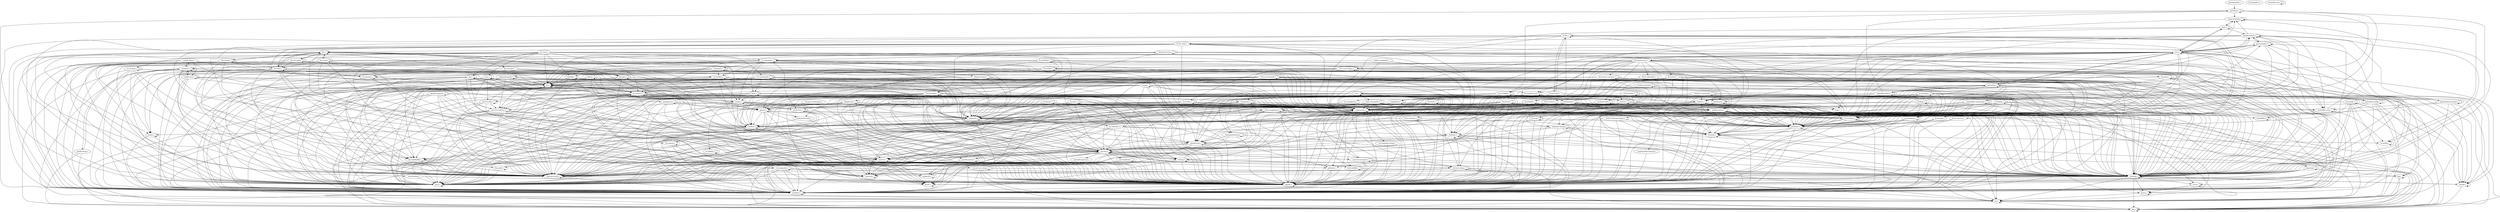 digraph G {
    subgraph 1 {
        graph [ label=src ];
        subgraph 7 {
            graph [ label=src ];
            subgraph 68 {
                graph [ label=lib_config ];
                69 [ label="get.c",metric1=106 ];
                70 [ label="set.c",metric1=43 ];
                71 [ label="parse.c",metric1=107 ];
                72 [ label="write.c",metric1=115 ];
            }
            subgraph 73 {
                graph [ label=core ];
                74 [ label="args.c",metric1=8 ];
                75 [ label="channels.c",metric1=107 ];
                76 [ label="channels-setup.c",metric1=39 ];
                77 [ label="commands.c",metric1=267 ];
                78 [ label="chat-commands.c",metric1=131 ];
                79 [ label="chat-protocols.c",metric1=46 ];
                80 [ label="chatnets.c",metric1=55 ];
                81 [ label="core.c",metric1=36 ];
                82 [ label="expandos.c",metric1=472 ];
                83 [ label="ignore.c",metric1=129 ];
                84 [ label="levels.c",metric1=57 ];
                85 [ label="line-split.c",metric1=30 ];
                86 [ label="log.c",metric1=142 ];
                87 [ label="log-away.c",metric1=26 ];
                88 [ label="masks.c",metric1=47 ];
                89 [ label="misc.c",metric1=479 ];
                90 [ label="modules.c",metric1=61 ];
                91 [ label="modules-load.c",metric1=101 ];
                92 [ label="net-disconnect.c",metric1=38 ];
                93 [ label="net-nonblock.c",metric1=80 ];
                94 [ label="net-sendbuffer.c",metric1=44 ];
                95 [ label="network.c",metric1=164 ];
                96 [ label="network-openssl.c",metric1=18 ];
                97 [ label="nicklist.c",metric1=289 ];
                98 [ label="nickmatch-cache.c",metric1=34 ];
                99 [ label="pidwait.c",metric1=15 ];
                100 [ label="queries.c",metric1=70 ];
                101 [ label="rawlog.c",metric1=76 ];
                102 [ label="recode.c",metric1=57 ];
                103 [ label="servers.c",metric1=185 ];
                104 [ label="servers-reconnect.c",metric1=119 ];
                105 [ label="servers-setup.c",metric1=196 ];
                106 [ label="session.c",metric1=104 ];
                107 [ label="settings.c",metric1=205 ];
                108 [ label="signals.c",metric1=133 ];
                109 [ label="special-vars.c",metric1=279 ];
                110 [ label="write-buffer.c",metric1=32 ];
            }
            subgraph 111 {
                graph [ label=irc ];
                subgraph 112 {
                    graph [ label=core ];
                    113 [ label="bans.c",metric1=236 ];
                    114 [ label="ctcp.c",metric1=125 ];
                    115 [ label="channels-query.c",metric1=180 ];
                    116 [ label="channel-events.c",metric1=189 ];
                    117 [ label="channel-rejoin.c",metric1=210 ];
                    118 [ label="irc.c",metric1=130 ];
                    119 [ label="irc-channels.c",metric1=168 ];
                    120 [ label="irc-chatnets.c",metric1=67 ];
                    121 [ label="irc-commands.c",metric1=1063 ];
                    122 [ label="irc-expandos.c",metric1=141 ];
                    123 [ label="irc-masks.c",metric1=16 ];
                    124 [ label="irc-nicklist.c",metric1=269 ];
                    125 [ label="irc-queries.c",metric1=23 ];
                    126 [ label="irc-servers.c",metric1=318 ];
                    127 [ label="irc-servers-reconnect.c",metric1=82 ];
                    128 [ label="irc-servers-setup.c",metric1=123 ];
                    129 [ label="irc-session.c",metric1=108 ];
                    130 [ label="lag.c",metric1=46 ];
                    131 [ label="massjoin.c",metric1=177 ];
                    132 [ label="modes.c",metric1=835 ];
                    133 [ label="mode-lists.c",metric1=59 ];
                    134 [ label="netsplit.c",metric1=238 ];
                    135 [ label="servers-idle.c",metric1=65 ];
                    136 [ label="servers-redirect.c",metric1=198 ];
                    10954 [ label="irc-core.c",metric1=15 ];
                    10955 [ label="irc-channels-setup.c",metric1=2 ];
                }
                subgraph 137 {
                    graph [ label=dcc ];
                    138 [ label="dcc.c",metric1=185 ];
                    139 [ label="dcc-chat.c",metric1=367 ];
                    140 [ label="dcc-get.c",metric1=150 ];
                    141 [ label="dcc-send.c",metric1=132 ];
                    142 [ label="dcc-resume.c",metric1=67 ];
                    143 [ label="dcc-autoget.c",metric1=23 ];
                    144 [ label="dcc-queue.c",metric1=103 ];
                    145 [ label="dcc-server.c",metric1=170 ];
                }
                subgraph 146 {
                    graph [ label=flood ];
                    147 [ label="autoignore.c",metric1=23 ];
                    148 [ label="flood.c",metric1=137 ];
                }
                subgraph 149 {
                    graph [ label=notifylist ];
                    150 [ label="notifylist.c",metric1=164 ];
                    151 [ label="notify-commands.c",metric1=23 ];
                    152 [ label="notify-ison.c",metric1=82 ];
                    153 [ label="notify-setup.c",metric1=15 ];
                    154 [ label="notify-whois.c",metric1=52 ];
                }
            }
            subgraph 155 {
                graph [ label=fe_common ];
                subgraph 156 {
                    graph [ label=core ];
                    157 [ label="chat-completion.c",metric1=523 ];
                    158 [ label="command-history.c",metric1=66 ];
                    159 [ label="completion.c",metric1=325 ];
                    160 [ label="fe-channels.c",metric1=258 ];
                    161 [ label="fe-common-core.c",metric1=71 ];
                    162 [ label="fe-core-commands.c",metric1=80 ];
                    163 [ label="fe-exec.c",metric1=184 ];
                    164 [ label="fe-expandos.c",metric1=19 ];
                    165 [ label="fe-help.c",metric1=63 ];
                    166 [ label="fe-ignore.c",metric1=70 ];
                    167 [ label="fe-ignore-messages.c",metric1=36 ];
                    168 [ label="fe-log.c",metric1=219 ];
                    169 [ label="fe-messages.c",metric1=239 ];
                    170 [ label="fe-modules.c",metric1=54 ];
                    171 [ label="fe-queries.c",metric1=157 ];
                    172 [ label="fe-server.c",metric1=121 ];
                    173 [ label="fe-settings.c",metric1=123 ];
                    174 [ label="wcwidth.c",metric1=27 ];
                    175 [ label="formats.c",metric1=410 ];
                    176 [ label="hilight-text.c",metric1=199 ];
                    177 [ label="keyboard.c",metric1=262 ];
                    178 [ label="printtext.c",metric1=129 ];
                    179 [ label="fe-recode.c",metric1=46 ];
                    180 [ label="themes.c",metric1=405 ];
                    181 [ label="window-activity.c",metric1=33 ];
                    182 [ label="window-commands.c",metric1=168 ];
                    183 [ label="window-items.c",metric1=78 ];
                    184 [ label="windows-layout.c",metric1=90 ];
                    185 [ label="fe-windows.c",metric1=173 ];
                }
                subgraph 186 {
                    graph [ label=irc ];
                    196 [ label="fe-irc-channels.c",metric1=44 ];
                    197 [ label="fe-irc-commands.c",metric1=398 ];
                    198 [ label="fe-irc-messages.c",metric1=170 ];
                    199 [ label="fe-irc-queries.c",metric1=21 ];
                    200 [ label="fe-irc-server.c",metric1=72 ];
                    201 [ label="fe-ircnet.c",metric1=105 ];
                    202 [ label="fe-ctcp.c",metric1=40 ];
                    203 [ label="fe-events.c",metric1=216 ];
                    204 [ label="fe-events-numeric.c",metric1=405 ];
                    205 [ label="fe-modes.c",metric1=62 ];
                    206 [ label="fe-netjoin.c",metric1=214 ];
                    207 [ label="fe-netsplit.c",metric1=144 ];
                    208 [ label="fe-whois.c",metric1=166 ];
                    209 [ label="irc-completion.c",metric1=13 ];
                    10957 [ label="fe-common-irc.c",metric1=1 ];
                    subgraph 187 {
                        graph [ label=dcc ];
                        188 [ label="fe-dcc.c",metric1=52 ];
                        189 [ label="fe-dcc-chat.c",metric1=198 ];
                        190 [ label="fe-dcc-chat-messages.c",metric1=34 ];
                        191 [ label="fe-dcc-get.c",metric1=79 ];
                        192 [ label="fe-dcc-send.c",metric1=91 ];
                        193 [ label="fe-dcc-server.c",metric1=27 ];
                    }
                    subgraph 194 {
                        graph [ label=notifylist ];
                        195 [ label="fe-notifylist.c",metric1=98 ];
                    }
                }
            }
            subgraph 210 {
                graph [ label=fe_text ];
                211 [ label="gui-entry.c",metric1=402 ];
                212 [ label="gui-expandos.c",metric1=28 ];
                213 [ label="gui-printtext.c",metric1=65 ];
                214 [ label="gui-readline.c",metric1=238 ];
                215 [ label="gui-windows.c",metric1=72 ];
                216 [ label="lastlog.c",metric1=58 ];
                217 [ label="mainwindows.c",metric1=218 ];
                218 [ label="mainwindow-activity.c",metric1=11 ];
                219 [ label="mainwindows-layout.c",metric1=66 ];
                220 [ label="statusbar.c",metric1=233 ];
                221 [ label="statusbar-config.c",metric1=166 ];
                222 [ label="statusbar-items.c",metric1=133 ];
                223 [ label="term.c",metric1=33 ];
                224 [ label="term-dummy.c",metric1=48 ];
                225 [ label="term-terminfo.c",metric1=199 ];
                226 [ label="terminfo-core.c",metric1=259 ];
                227 [ label="textbuffer.c",metric1=184 ];
                228 [ label="textbuffer-commands.c",metric1=84 ];
                229 [ label="textbuffer-view.c",metric1=338 ];
                10956 [ label="irssi.c",metric1=31 ];
            }
        }
    }
    180 -> 70;
    180 -> 89;
    180 -> 72;
    180 -> 175;
    180 -> 69;
    180 -> 107;
    180 -> 109;
    180 -> 71;
    180 -> 77;
    180 -> 178;
    180 -> 180;
    180 -> 108;
    189 -> 138;
    189 -> 139;
    189 -> 190;
    189 -> 77;
    189 -> 107;
    189 -> 169;
    189 -> 108;
    189 -> 90;
    189 -> 125;
    189 -> 178;
    189 -> 157;
    189 -> 100;
    134 -> 97;
    134 -> 118;
    134 -> 108;
    134 -> 134;
    134 -> 90;
    134 -> 79;
    125 -> 108;
    125 -> 79;
    125 -> 118;
    125 -> 100;
    125 -> 125;
    224 -> 89;
    224 -> 108;
    100 -> 103;
    100 -> 108;
    100 -> 100;
    100 -> 90;
    10956 -> 178;
    10956 -> 107;
    10956 -> 90;
    10956 -> 10957;
    10956 -> 223;
    10956 -> 219;
    10956 -> 217;
    10956 -> 229;
    10956 -> 220;
    10956 -> 218;
    10956 -> 180;
    10956 -> 228;
    10956 -> 224;
    10956 -> 213;
    10956 -> 91;
    10956 -> 215;
    10956 -> 214;
    10956 -> 161;
    10956 -> 225;
    10956 -> 10956;
    10956 -> 74;
    10956 -> 81;
    10956 -> 106;
    10956 -> 108;
    195 -> 107;
    195 -> 195;
    195 -> 103;
    195 -> 150;
    195 -> 90;
    195 -> 79;
    195 -> 89;
    195 -> 178;
    195 -> 180;
    195 -> 108;
    195 -> 77;
    101 -> 90;
    101 -> 107;
    101 -> 89;
    101 -> 110;
    101 -> 77;
    101 -> 101;
    101 -> 108;
    118 -> 89;
    118 -> 103;
    118 -> 108;
    118 -> 94;
    118 -> 90;
    118 -> 79;
    118 -> 118;
    118 -> 126;
    118 -> 101;
    118 -> 136;
    152 -> 108;
    152 -> 89;
    152 -> 136;
    152 -> 118;
    152 -> 152;
    152 -> 90;
    152 -> 79;
    152 -> 150;
    152 -> 107;
    206 -> 118;
    206 -> 178;
    206 -> 107;
    206 -> 90;
    206 -> 89;
    206 -> 79;
    206 -> 206;
    206 -> 83;
    206 -> 134;
    206 -> 108;
    135 -> 108;
    135 -> 118;
    135 -> 136;
    135 -> 90;
    135 -> 79;
    135 -> 135;
    178 -> 107;
    178 -> 90;
    178 -> 108;
    178 -> 175;
    178 -> 178;
    97 -> 89;
    97 -> 108;
    97 -> 88;
    97 -> 90;
    97 -> 97;
    229 -> 174;
    229 -> 225;
    229 -> 227;
    229 -> 229;
    228 -> 84;
    228 -> 108;
    228 -> 89;
    228 -> 228;
    228 -> 185;
    228 -> 107;
    228 -> 178;
    228 -> 215;
    228 -> 229;
    228 -> 77;
    204 -> 108;
    204 -> 107;
    204 -> 133;
    204 -> 89;
    204 -> 204;
    204 -> 75;
    204 -> 79;
    204 -> 90;
    204 -> 102;
    204 -> 178;
    204 -> 118;
    204 -> 200;
    176 -> 84;
    176 -> 75;
    176 -> 97;
    176 -> 98;
    176 -> 77;
    176 -> 107;
    176 -> 70;
    176 -> 69;
    176 -> 178;
    176 -> 175;
    176 -> 89;
    176 -> 108;
    176 -> 176;
    197 -> 103;
    197 -> 185;
    197 -> 89;
    197 -> 75;
    197 -> 197;
    197 -> 118;
    197 -> 177;
    197 -> 175;
    197 -> 178;
    197 -> 126;
    197 -> 90;
    197 -> 79;
    197 -> 77;
    197 -> 108;
    161 -> 90;
    161 -> 107;
    161 -> 158;
    161 -> 160;
    161 -> 159;
    161 -> 74;
    161 -> 89;
    161 -> 161;
    161 -> 108;
    161 -> 109;
    128 -> 70;
    128 -> 108;
    128 -> 69;
    128 -> 90;
    128 -> 79;
    128 -> 128;
    128 -> 107;
    81 -> 99;
    81 -> 78;
    81 -> 75;
    81 -> 90;
    81 -> 80;
    81 -> 83;
    81 -> 101;
    81 -> 86;
    81 -> 97;
    81 -> 82;
    81 -> 87;
    81 -> 79;
    81 -> 110;
    81 -> 77;
    81 -> 103;
    81 -> 98;
    81 -> 92;
    81 -> 108;
    81 -> 89;
    81 -> 107;
    81 -> 81;
    81 -> 106;
    132 -> 136;
    132 -> 97;
    132 -> 133;
    132 -> 118;
    132 -> 107;
    132 -> 75;
    132 -> 90;
    132 -> 79;
    132 -> 108;
    132 -> 77;
    132 -> 132;
    98 -> 97;
    98 -> 108;
    179 -> 107;
    179 -> 90;
    179 -> 102;
    179 -> 108;
    179 -> 178;
    179 -> 69;
    179 -> 179;
    179 -> 70;
    179 -> 77;
    115 -> 132;
    115 -> 107;
    115 -> 136;
    115 -> 89;
    115 -> 115;
    115 -> 90;
    115 -> 118;
    115 -> 75;
    115 -> 79;
    115 -> 108;
    104 -> 105;
    104 -> 77;
    104 -> 107;
    104 -> 90;
    104 -> 108;
    104 -> 104;
    104 -> 103;
    208 -> 108;
    208 -> 89;
    208 -> 107;
    208 -> 90;
    208 -> 102;
    208 -> 208;
    208 -> 178;
    208 -> 118;
    106 -> 74;
    106 -> 97;
    106 -> 71;
    106 -> 72;
    106 -> 99;
    106 -> 77;
    106 -> 105;
    106 -> 69;
    106 -> 106;
    106 -> 94;
    106 -> 79;
    106 -> 103;
    106 -> 70;
    87 -> 86;
    87 -> 107;
    87 -> 108;
    87 -> 87;
    85 -> 85;
    85 -> 89;
    123 -> 123;
    123 -> 95;
    172 -> 105;
    172 -> 80;
    172 -> 79;
    172 -> 172;
    172 -> 185;
    172 -> 77;
    172 -> 108;
    172 -> 178;
    172 -> 95;
    171 -> 185;
    171 -> 77;
    171 -> 103;
    171 -> 79;
    171 -> 100;
    171 -> 175;
    171 -> 178;
    171 -> 108;
    171 -> 107;
    171 -> 171;
    171 -> 183;
    171 -> 90;
    77 -> 75;
    77 -> 69;
    77 -> 77;
    213 -> 178;
    213 -> 108;
    213 -> 213;
    213 -> 107;
    213 -> 175;
    154 -> 108;
    154 -> 82;
    154 -> 150;
    154 -> 90;
    154 -> 118;
    154 -> 152;
    154 -> 88;
    126 -> 94;
    126 -> 135;
    126 -> 108;
    126 -> 128;
    126 -> 127;
    126 -> 107;
    126 -> 103;
    126 -> 132;
    126 -> 89;
    126 -> 101;
    126 -> 136;
    126 -> 75;
    126 -> 102;
    126 -> 90;
    126 -> 126;
    126 -> 79;
    126 -> 118;
    113 -> 89;
    113 -> 75;
    113 -> 123;
    113 -> 97;
    113 -> 90;
    113 -> 108;
    113 -> 79;
    113 -> 77;
    113 -> 107;
    113 -> 132;
    113 -> 113;
    196 -> 90;
    196 -> 118;
    196 -> 75;
    196 -> 79;
    196 -> 185;
    196 -> 178;
    196 -> 108;
    78 -> 95;
    78 -> 105;
    78 -> 79;
    78 -> 104;
    78 -> 90;
    78 -> 109;
    78 -> 78;
    78 -> 101;
    78 -> 107;
    78 -> 103;
    78 -> 77;
    78 -> 108;
    91 -> 89;
    91 -> 77;
    91 -> 107;
    91 -> 90;
    91 -> 91;
    91 -> 108;
    218 -> 108;
    80 -> 109;
    80 -> 70;
    80 -> 69;
    80 -> 79;
    80 -> 80;
    80 -> 90;
    80 -> 108;
    216 -> 84;
    216 -> 108;
    216 -> 229;
    216 -> 185;
    216 -> 227;
    216 -> 107;
    216 -> 216;
    216 -> 77;
    216 -> 89;
    216 -> 178;
    168 -> 109;
    168 -> 79;
    168 -> 175;
    168 -> 161;
    168 -> 69;
    168 -> 103;
    168 -> 70;
    168 -> 108;
    168 -> 107;
    168 -> 180;
    168 -> 89;
    168 -> 84;
    168 -> 77;
    168 -> 178;
    168 -> 86;
    168 -> 168;
    10954 -> 108;
    10954 -> 126;
    10954 -> 118;
    10954 -> 129;
    10954 -> 119;
    10954 -> 122;
    10954 -> 79;
    10954 -> 114;
    10954 -> 121;
    10954 -> 120;
    10954 -> 134;
    10954 -> 107;
    10954 -> 90;
    10954 -> 125;
    10954 -> 130;
    192 -> 144;
    192 -> 107;
    192 -> 159;
    192 -> 89;
    192 -> 108;
    192 -> 90;
    192 -> 178;
    192 -> 188;
    165 -> 77;
    165 -> 165;
    165 -> 185;
    165 -> 175;
    165 -> 89;
    165 -> 107;
    165 -> 178;
    223 -> 217;
    223 -> 10956;
    223 -> 107;
    223 -> 225;
    223 -> 223;
    223 -> 108;
    223 -> 77;
    79 -> 90;
    79 -> 108;
    79 -> 79;
    158 -> 89;
    158 -> 108;
    158 -> 109;
    158 -> 158;
    158 -> 107;
    119 -> 113;
    119 -> 108;
    119 -> 131;
    119 -> 124;
    119 -> 115;
    119 -> 133;
    119 -> 117;
    119 -> 116;
    119 -> 10955;
    119 -> 132;
    119 -> 119;
    119 -> 76;
    119 -> 75;
    119 -> 118;
    119 -> 77;
    119 -> 90;
    119 -> 79;
    160 -> 103;
    160 -> 183;
    160 -> 175;
    160 -> 89;
    160 -> 79;
    160 -> 76;
    160 -> 80;
    160 -> 178;
    160 -> 97;
    160 -> 107;
    160 -> 185;
    160 -> 160;
    160 -> 90;
    160 -> 75;
    160 -> 77;
    160 -> 108;
    203 -> 136;
    203 -> 178;
    203 -> 83;
    203 -> 90;
    203 -> 118;
    203 -> 200;
    203 -> 102;
    203 -> 108;
    181 -> 107;
    181 -> 161;
    181 -> 181;
    181 -> 183;
    181 -> 108;
    142 -> 90;
    142 -> 142;
    142 -> 139;
    142 -> 108;
    142 -> 140;
    142 -> 89;
    142 -> 138;
    142 -> 77;
    163 -> 99;
    163 -> 95;
    163 -> 103;
    163 -> 183;
    163 -> 85;
    163 -> 94;
    163 -> 90;
    163 -> 84;
    163 -> 108;
    163 -> 89;
    163 -> 178;
    163 -> 163;
    163 -> 77;
    183 -> 75;
    183 -> 178;
    183 -> 185;
    183 -> 108;
    183 -> 183;
    183 -> 107;
    136 -> 89;
    136 -> 101;
    136 -> 108;
    136 -> 90;
    136 -> 79;
    136 -> 136;
    130 -> 89;
    130 -> 90;
    130 -> 103;
    130 -> 79;
    130 -> 130;
    130 -> 108;
    130 -> 136;
    130 -> 118;
    130 -> 107;
    120 -> 70;
    120 -> 69;
    120 -> 108;
    120 -> 90;
    120 -> 80;
    120 -> 79;
    215 -> 10956;
    215 -> 217;
    215 -> 108;
    215 -> 185;
    215 -> 107;
    215 -> 229;
    215 -> 215;
    140 -> 94;
    140 -> 118;
    140 -> 140;
    140 -> 90;
    140 -> 77;
    140 -> 138;
    140 -> 108;
    140 -> 95;
    140 -> 107;
    140 -> 89;
    209 -> 157;
    209 -> 108;
    147 -> 108;
    147 -> 107;
    147 -> 147;
    147 -> 90;
    147 -> 83;
    147 -> 79;
    169 -> 171;
    169 -> 108;
    169 -> 90;
    169 -> 183;
    169 -> 176;
    169 -> 83;
    169 -> 100;
    169 -> 89;
    169 -> 178;
    169 -> 107;
    169 -> 75;
    169 -> 169;
    169 -> 97;
    207 -> 83;
    207 -> 207;
    207 -> 90;
    207 -> 79;
    207 -> 108;
    207 -> 77;
    207 -> 107;
    207 -> 178;
    145 -> 79;
    145 -> 145;
    145 -> 138;
    145 -> 77;
    145 -> 90;
    145 -> 94;
    145 -> 95;
    145 -> 89;
    145 -> 139;
    145 -> 108;
    121 -> 109;
    121 -> 75;
    121 -> 89;
    121 -> 113;
    121 -> 102;
    121 -> 126;
    121 -> 136;
    121 -> 121;
    121 -> 90;
    121 -> 107;
    121 -> 118;
    121 -> 79;
    121 -> 77;
    121 -> 103;
    121 -> 108;
    138 -> 79;
    138 -> 139;
    138 -> 142;
    138 -> 141;
    138 -> 143;
    138 -> 140;
    138 -> 145;
    138 -> 89;
    138 -> 83;
    138 -> 108;
    138 -> 118;
    138 -> 77;
    138 -> 95;
    138 -> 90;
    138 -> 107;
    138 -> 138;
    211 -> 89;
    211 -> 213;
    211 -> 175;
    211 -> 225;
    211 -> 211;
    211 -> 174;
    175 -> 109;
    175 -> 90;
    175 -> 107;
    175 -> 174;
    175 -> 175;
    175 -> 108;
    116 -> 126;
    116 -> 102;
    116 -> 119;
    116 -> 108;
    116 -> 107;
    116 -> 79;
    116 -> 116;
    116 -> 90;
    116 -> 76;
    116 -> 75;
    116 -> 118;
    10957 -> 199;
    10957 -> 200;
    10957 -> 203;
    10957 -> 205;
    10957 -> 180;
    10957 -> 196;
    10957 -> 206;
    10957 -> 209;
    10957 -> 207;
    10957 -> 204;
    10957 -> 107;
    10957 -> 208;
    10957 -> 90;
    10957 -> 198;
    10957 -> 202;
    88 -> 89;
    88 -> 90;
    88 -> 88;
    94 -> 85;
    94 -> 94;
    94 -> 95;
    199 -> 107;
    199 -> 199;
    199 -> 100;
    199 -> 90;
    199 -> 108;
    199 -> 97;
    188 -> 191;
    188 -> 189;
    188 -> 180;
    188 -> 107;
    188 -> 77;
    188 -> 193;
    188 -> 192;
    188 -> 188;
    188 -> 90;
    188 -> 95;
    188 -> 108;
    188 -> 178;
    122 -> 108;
    122 -> 82;
    122 -> 122;
    122 -> 107;
    122 -> 90;
    122 -> 79;
    122 -> 89;
    131 -> 108;
    131 -> 124;
    131 -> 97;
    131 -> 118;
    131 -> 75;
    131 -> 90;
    131 -> 79;
    131 -> 131;
    131 -> 107;
    124 -> 108;
    124 -> 103;
    124 -> 75;
    124 -> 132;
    124 -> 124;
    124 -> 118;
    124 -> 90;
    124 -> 97;
    124 -> 79;
    225 -> 223;
    225 -> 108;
    225 -> 225;
    225 -> 174;
    220 -> 213;
    220 -> 109;
    220 -> 175;
    220 -> 180;
    220 -> 217;
    220 -> 222;
    220 -> 221;
    220 -> 108;
    220 -> 10956;
    220 -> 220;
    84 -> 84;
    103 -> 79;
    103 -> 92;
    103 -> 101;
    103 -> 100;
    103 -> 75;
    103 -> 94;
    103 -> 95;
    103 -> 96;
    103 -> 90;
    103 -> 105;
    103 -> 104;
    103 -> 107;
    103 -> 93;
    103 -> 77;
    103 -> 103;
    103 -> 108;
    144 -> 90;
    144 -> 108;
    144 -> 144;
    200 -> 108;
    200 -> 77;
    200 -> 75;
    200 -> 178;
    200 -> 90;
    200 -> 79;
    200 -> 80;
    185 -> 90;
    185 -> 178;
    185 -> 175;
    185 -> 107;
    185 -> 183;
    185 -> 108;
    185 -> 185;
    190 -> 100;
    190 -> 175;
    190 -> 178;
    190 -> 108;
    109 -> 89;
    109 -> 103;
    109 -> 108;
    109 -> 107;
    109 -> 82;
    109 -> 109;
    205 -> 90;
    205 -> 75;
    205 -> 79;
    205 -> 83;
    205 -> 178;
    205 -> 89;
    205 -> 108;
    205 -> 205;
    205 -> 107;
    157 -> 103;
    157 -> 100;
    157 -> 90;
    157 -> 89;
    157 -> 97;
    157 -> 75;
    157 -> 107;
    157 -> 69;
    157 -> 108;
    157 -> 157;
    150 -> 88;
    150 -> 97;
    150 -> 103;
    150 -> 108;
    150 -> 150;
    150 -> 154;
    150 -> 153;
    150 -> 107;
    150 -> 152;
    150 -> 90;
    150 -> 79;
    214 -> 89;
    214 -> 109;
    214 -> 159;
    214 -> 175;
    214 -> 178;
    214 -> 177;
    214 -> 107;
    214 -> 214;
    214 -> 211;
    214 -> 108;
    214 -> 158;
    170 -> 170;
    170 -> 178;
    170 -> 91;
    170 -> 90;
    170 -> 77;
    170 -> 108;
    114 -> 109;
    114 -> 118;
    114 -> 83;
    114 -> 107;
    114 -> 135;
    114 -> 89;
    114 -> 108;
    114 -> 114;
    114 -> 90;
    114 -> 79;
    221 -> 108;
    221 -> 77;
    221 -> 220;
    221 -> 71;
    221 -> 69;
    221 -> 70;
    221 -> 178;
    221 -> 221;
    217 -> 107;
    217 -> 215;
    217 -> 10956;
    217 -> 225;
    217 -> 108;
    217 -> 77;
    217 -> 229;
    217 -> 89;
    217 -> 185;
    217 -> 217;
    217 -> 178;
    143 -> 90;
    143 -> 107;
    143 -> 88;
    143 -> 108;
    143 -> 140;
    89 -> 89;
    182 -> 90;
    182 -> 103;
    182 -> 183;
    182 -> 180;
    182 -> 89;
    182 -> 77;
    182 -> 185;
    182 -> 182;
    182 -> 178;
    182 -> 84;
    182 -> 108;
    99 -> 108;
    99 -> 90;
    198 -> 183;
    198 -> 171;
    198 -> 83;
    198 -> 108;
    198 -> 90;
    198 -> 107;
    198 -> 169;
    198 -> 75;
    198 -> 79;
    198 -> 125;
    198 -> 178;
    198 -> 198;
    75 -> 89;
    75 -> 97;
    75 -> 76;
    75 -> 109;
    75 -> 108;
    75 -> 90;
    75 -> 75;
    222 -> 180;
    222 -> 220;
    222 -> 211;
    222 -> 107;
    222 -> 222;
    222 -> 108;
    92 -> 95;
    92 -> 92;
    141 -> 94;
    141 -> 139;
    141 -> 138;
    141 -> 95;
    141 -> 107;
    141 -> 89;
    141 -> 77;
    141 -> 90;
    141 -> 103;
    141 -> 141;
    141 -> 79;
    141 -> 108;
    141 -> 144;
    117 -> 77;
    117 -> 107;
    117 -> 118;
    117 -> 75;
    117 -> 108;
    117 -> 90;
    117 -> 79;
    117 -> 117;
    219 -> 219;
    219 -> 217;
    219 -> 108;
    219 -> 70;
    219 -> 229;
    219 -> 185;
    219 -> 69;
    219 -> 215;
    139 -> 95;
    139 -> 89;
    139 -> 88;
    139 -> 100;
    139 -> 125;
    139 -> 79;
    139 -> 102;
    139 -> 118;
    139 -> 94;
    139 -> 107;
    139 -> 139;
    139 -> 77;
    139 -> 90;
    139 -> 138;
    139 -> 108;
    71 -> 70;
    71 -> 71;
    148 -> 107;
    148 -> 147;
    148 -> 108;
    148 -> 79;
    148 -> 90;
    148 -> 118;
    148 -> 148;
    148 -> 83;
    72 -> 71;
    72 -> 72;
    173 -> 89;
    173 -> 70;
    173 -> 173;
    173 -> 108;
    173 -> 69;
    173 -> 178;
    173 -> 177;
    173 -> 107;
    173 -> 175;
    173 -> 77;
    110 -> 107;
    110 -> 108;
    110 -> 110;
    110 -> 77;
    184 -> 100;
    184 -> 79;
    184 -> 178;
    184 -> 70;
    184 -> 90;
    184 -> 184;
    184 -> 84;
    184 -> 180;
    184 -> 185;
    184 -> 69;
    184 -> 108;
    76 -> 70;
    76 -> 76;
    76 -> 79;
    76 -> 90;
    76 -> 69;
    76 -> 80;
    76 -> 108;
    201 -> 201;
    201 -> 178;
    201 -> 90;
    201 -> 120;
    201 -> 79;
    201 -> 77;
    201 -> 80;
    201 -> 108;
    107 -> 102;
    107 -> 84;
    107 -> 70;
    107 -> 72;
    107 -> 71;
    107 -> 89;
    107 -> 69;
    107 -> 107;
    153 -> 150;
    153 -> 69;
    153 -> 70;
    102 -> 69;
    102 -> 107;
    102 -> 102;
    105 -> 95;
    105 -> 103;
    105 -> 107;
    105 -> 105;
    105 -> 79;
    105 -> 90;
    105 -> 80;
    105 -> 70;
    105 -> 69;
    105 -> 108;
    162 -> 108;
    162 -> 107;
    162 -> 84;
    162 -> 89;
    162 -> 77;
    86 -> 84;
    86 -> 69;
    86 -> 86;
    86 -> 70;
    133 -> 118;
    133 -> 75;
    133 -> 90;
    133 -> 79;
    133 -> 133;
    133 -> 108;
    166 -> 166;
    166 -> 84;
    166 -> 178;
    166 -> 83;
    166 -> 89;
    166 -> 77;
    166 -> 108;
    159 -> 107;
    159 -> 70;
    159 -> 159;
    159 -> 108;
    159 -> 77;
    159 -> 157;
    159 -> 89;
    159 -> 69;
    193 -> 90;
    193 -> 178;
    193 -> 108;
    83 -> 108;
    83 -> 98;
    83 -> 84;
    83 -> 75;
    83 -> 97;
    83 -> 89;
    83 -> 83;
    83 -> 70;
    83 -> 69;
    129 -> 94;
    129 -> 70;
    129 -> 89;
    129 -> 124;
    129 -> 129;
    129 -> 108;
    129 -> 126;
    129 -> 90;
    129 -> 79;
    129 -> 69;
    127 -> 108;
    127 -> 107;
    127 -> 90;
    127 -> 126;
    127 -> 79;
    202 -> 108;
    202 -> 89;
    202 -> 178;
    202 -> 202;
    90 -> 90;
    70 -> 69;
    70 -> 70;
    10955 -> 108;
    191 -> 178;
    191 -> 108;
    191 -> 90;
    191 -> 188;
    151 -> 150;
    151 -> 77;
    151 -> 108;
    93 -> 99;
    93 -> 93;
    93 -> 95;
    95 -> 95;
    174 -> 174;
    69 -> 69;
    82 -> 82;
    177 -> 108;
    177 -> 70;
    177 -> 69;
    177 -> 178;
    177 -> 107;
    177 -> 77;
    177 -> 177;
    212 -> 211;
    167 -> 83;
    167 -> 108;
    226 -> 226;
    108 -> 90;
    108 -> 108;
    227 -> 227;
}
